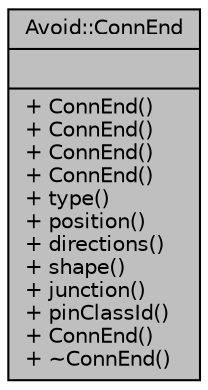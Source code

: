 digraph "Avoid::ConnEnd"
{
  edge [fontname="Helvetica",fontsize="10",labelfontname="Helvetica",labelfontsize="10"];
  node [fontname="Helvetica",fontsize="10",shape=record];
  Node1 [label="{Avoid::ConnEnd\n||+ ConnEnd()\l+ ConnEnd()\l+ ConnEnd()\l+ ConnEnd()\l+ type()\l+ position()\l+ directions()\l+ shape()\l+ junction()\l+ pinClassId()\l+ ConnEnd()\l+ ~ConnEnd()\l}",height=0.2,width=0.4,color="black", fillcolor="grey75", style="filled" fontcolor="black"];
}

